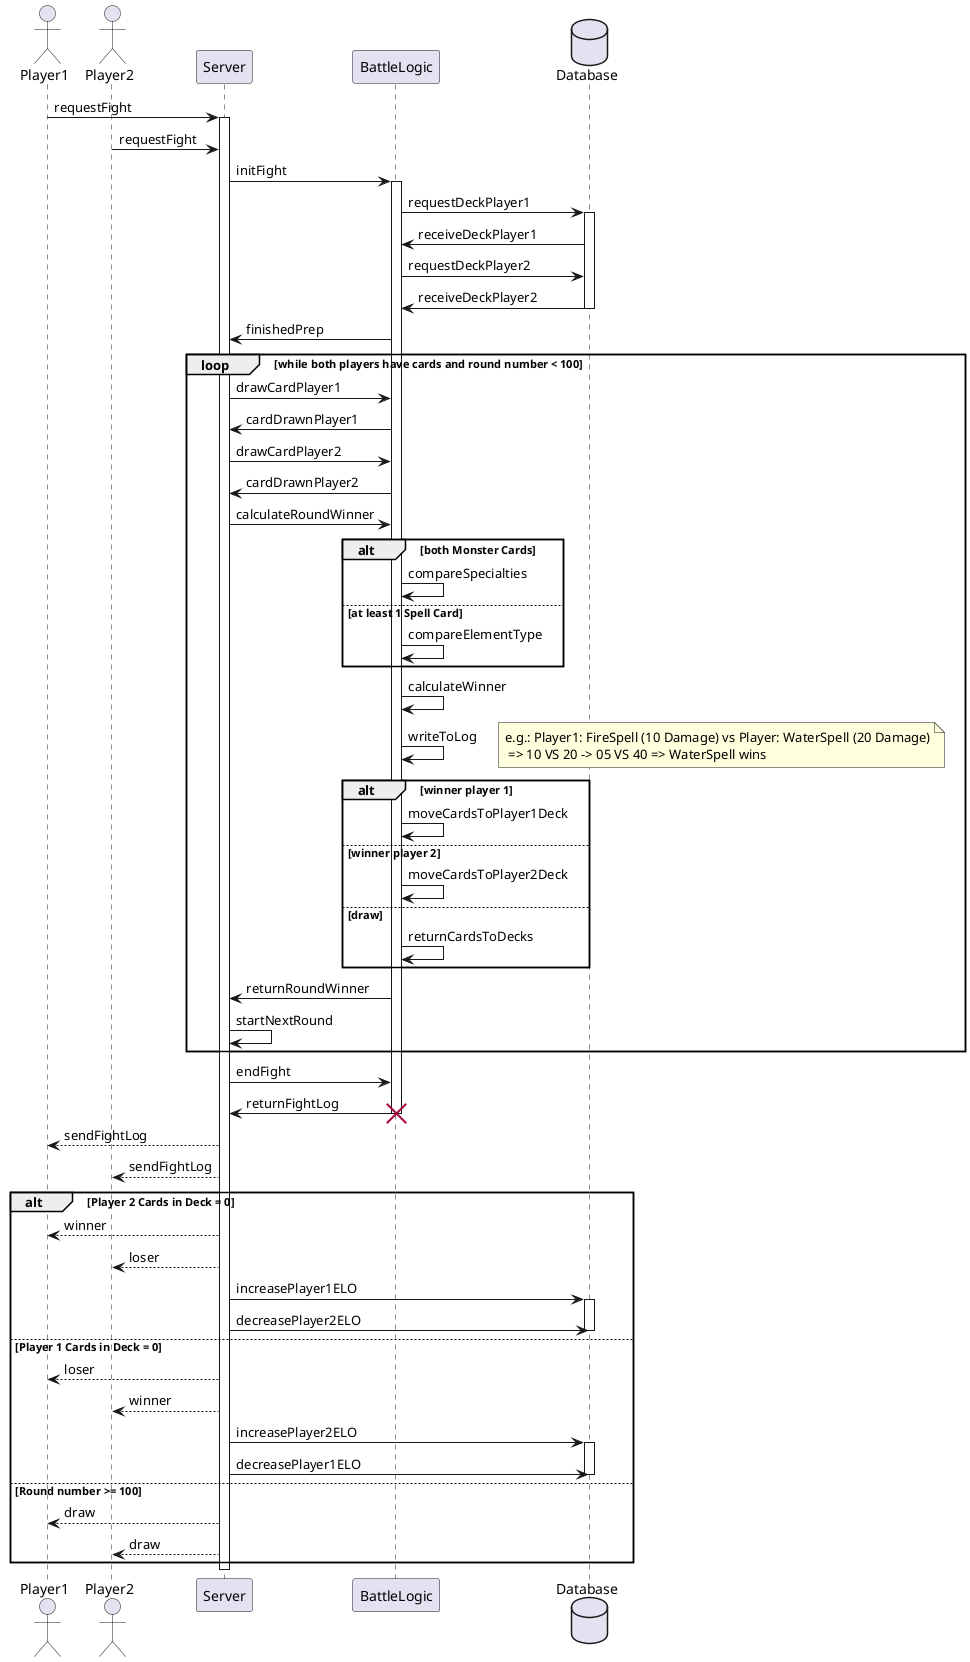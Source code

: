 @startuml MonsterCardBattle
actor       Player1     as Player1
actor       Player2     as Player2
participant Server      as Server
participant BattleLogic as GameLogic 
database    Database    as DB

Player1 -> Server: requestFight
activate Server
Player2 -> Server: requestFight

GameLogic <- Server: initFight
activate GameLogic
GameLogic -> DB: requestDeckPlayer1
activate DB
GameLogic <- DB: receiveDeckPlayer1
GameLogic -> DB: requestDeckPlayer2
GameLogic <- DB: receiveDeckPlayer2
deactivate DB
Server <- GameLogic: finishedPrep

loop while both players have cards and round number < 100
    Server -> GameLogic: drawCardPlayer1
    GameLogic -> Server: cardDrawnPlayer1
    Server -> GameLogic: drawCardPlayer2
    GameLogic -> Server: cardDrawnPlayer2

    Server -> GameLogic: calculateRoundWinner
    
    alt both Monster Cards
        GameLogic -> GameLogic: compareSpecialties
    else at least 1 Spell Card 
        GameLogic -> GameLogic: compareElementType
    end

    GameLogic -> GameLogic: calculateWinner
    GameLogic -> GameLogic: writeToLog
    note right: e.g.: Player1: FireSpell (10 Damage) vs Player: WaterSpell (20 Damage)\n => 10 VS 20 -> 05 VS 40 => WaterSpell wins

    alt winner player 1
        GameLogic -> GameLogic: moveCardsToPlayer1Deck
    else winner player 2
        GameLogic -> GameLogic: moveCardsToPlayer2Deck
    else draw
        GameLogic -> GameLogic: returnCardsToDecks
    end

    GameLogic -> Server: returnRoundWinner 

    Server -> Server: startNextRound
end

Server -> GameLogic: endFight
GameLogic -> Server: returnFightLog
destroy GameLogic

Player1 <-- Server: sendFightLog
Player2 <-- Server: sendFightLog

alt Player 2 Cards in Deck = 0
    Server --> Player1: winner
    Server --> Player2: loser
    Server -> DB: increasePlayer1ELO
    activate DB
    Server -> DB: decreasePlayer2ELO
    deactivate DB
else Player 1 Cards in Deck = 0
    Server --> Player1: loser
    Server --> Player2: winner
    Server -> DB: increasePlayer2ELO
    activate DB
    Server -> DB: decreasePlayer1ELO
    deactivate DB
else Round number >= 100
    Server --> Player1: draw
    Server --> Player2: draw
end

deactivate Server
@enduml
